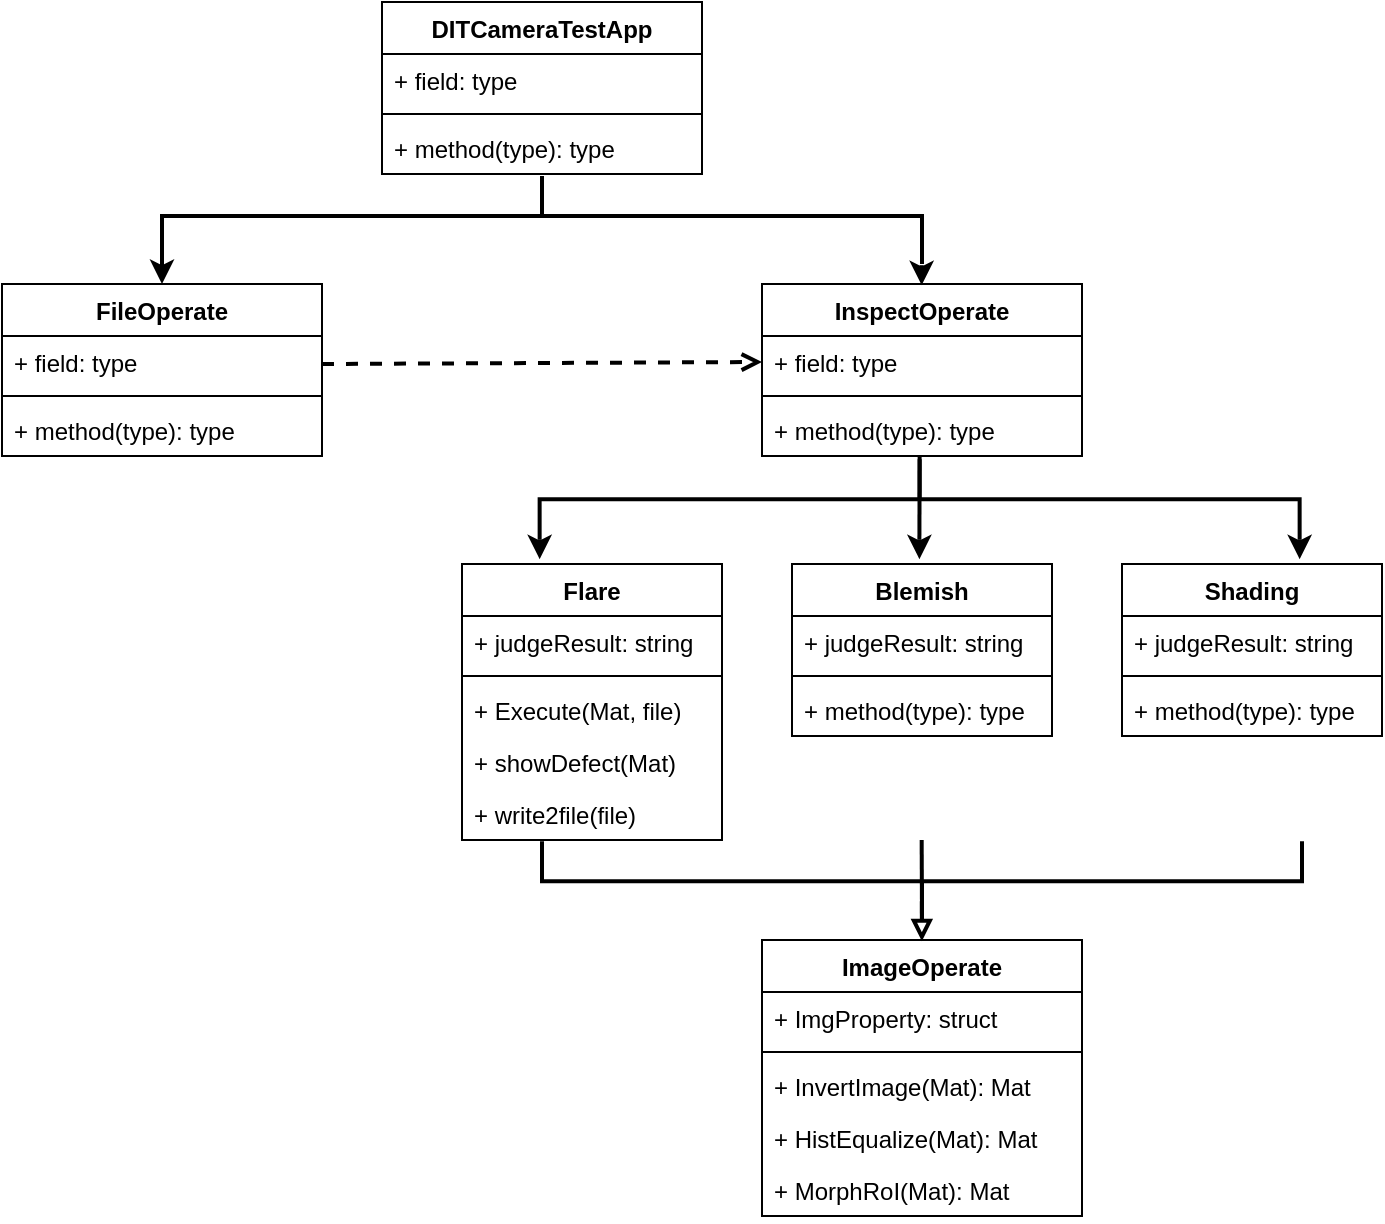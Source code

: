 <mxfile version="19.0.2" type="github">
  <diagram id="vqAaPXSRMTFe7XTVg5F0" name="第1頁">
    <mxGraphModel dx="1185" dy="588" grid="1" gridSize="10" guides="1" tooltips="1" connect="1" arrows="1" fold="1" page="1" pageScale="1" pageWidth="827" pageHeight="1169" math="0" shadow="0">
      <root>
        <mxCell id="0" />
        <mxCell id="1" parent="0" />
        <mxCell id="duV51yl1zNzty06JCO2b-62" value="" style="strokeWidth=2;html=1;shape=mxgraph.flowchart.annotation_2;align=left;labelPosition=right;pointerEvents=1;direction=north;fillColor=none;" parent="1" vertex="1">
          <mxGeometry x="370" y="579.6" width="380" height="40" as="geometry" />
        </mxCell>
        <mxCell id="duV51yl1zNzty06JCO2b-6" value="DITCameraTestApp" style="swimlane;fontStyle=1;align=center;verticalAlign=top;childLayout=stackLayout;horizontal=1;startSize=26;horizontalStack=0;resizeParent=1;resizeParentMax=0;resizeLast=0;collapsible=1;marginBottom=0;" parent="1" vertex="1">
          <mxGeometry x="290" y="160" width="160" height="86" as="geometry" />
        </mxCell>
        <mxCell id="duV51yl1zNzty06JCO2b-7" value="+ field: type" style="text;strokeColor=none;fillColor=none;align=left;verticalAlign=top;spacingLeft=4;spacingRight=4;overflow=hidden;rotatable=0;points=[[0,0.5],[1,0.5]];portConstraint=eastwest;" parent="duV51yl1zNzty06JCO2b-6" vertex="1">
          <mxGeometry y="26" width="160" height="26" as="geometry" />
        </mxCell>
        <mxCell id="duV51yl1zNzty06JCO2b-8" value="" style="line;strokeWidth=1;fillColor=none;align=left;verticalAlign=middle;spacingTop=-1;spacingLeft=3;spacingRight=3;rotatable=0;labelPosition=right;points=[];portConstraint=eastwest;" parent="duV51yl1zNzty06JCO2b-6" vertex="1">
          <mxGeometry y="52" width="160" height="8" as="geometry" />
        </mxCell>
        <mxCell id="duV51yl1zNzty06JCO2b-9" value="+ method(type): type" style="text;strokeColor=none;fillColor=none;align=left;verticalAlign=top;spacingLeft=4;spacingRight=4;overflow=hidden;rotatable=0;points=[[0,0.5],[1,0.5]];portConstraint=eastwest;" parent="duV51yl1zNzty06JCO2b-6" vertex="1">
          <mxGeometry y="60" width="160" height="26" as="geometry" />
        </mxCell>
        <mxCell id="duV51yl1zNzty06JCO2b-11" value="FileOperate" style="swimlane;fontStyle=1;align=center;verticalAlign=top;childLayout=stackLayout;horizontal=1;startSize=26;horizontalStack=0;resizeParent=1;resizeParentMax=0;resizeLast=0;collapsible=1;marginBottom=0;" parent="1" vertex="1">
          <mxGeometry x="100" y="301" width="160" height="86" as="geometry" />
        </mxCell>
        <mxCell id="duV51yl1zNzty06JCO2b-12" value="+ field: type" style="text;strokeColor=none;fillColor=none;align=left;verticalAlign=top;spacingLeft=4;spacingRight=4;overflow=hidden;rotatable=0;points=[[0,0.5],[1,0.5]];portConstraint=eastwest;" parent="duV51yl1zNzty06JCO2b-11" vertex="1">
          <mxGeometry y="26" width="160" height="26" as="geometry" />
        </mxCell>
        <mxCell id="duV51yl1zNzty06JCO2b-13" value="" style="line;strokeWidth=1;fillColor=none;align=left;verticalAlign=middle;spacingTop=-1;spacingLeft=3;spacingRight=3;rotatable=0;labelPosition=right;points=[];portConstraint=eastwest;" parent="duV51yl1zNzty06JCO2b-11" vertex="1">
          <mxGeometry y="52" width="160" height="8" as="geometry" />
        </mxCell>
        <mxCell id="duV51yl1zNzty06JCO2b-14" value="+ method(type): type" style="text;strokeColor=none;fillColor=none;align=left;verticalAlign=top;spacingLeft=4;spacingRight=4;overflow=hidden;rotatable=0;points=[[0,0.5],[1,0.5]];portConstraint=eastwest;" parent="duV51yl1zNzty06JCO2b-11" vertex="1">
          <mxGeometry y="60" width="160" height="26" as="geometry" />
        </mxCell>
        <mxCell id="duV51yl1zNzty06JCO2b-24" value="Flare" style="swimlane;fontStyle=1;align=center;verticalAlign=top;childLayout=stackLayout;horizontal=1;startSize=26;horizontalStack=0;resizeParent=1;resizeParentMax=0;resizeLast=0;collapsible=1;marginBottom=0;" parent="1" vertex="1">
          <mxGeometry x="330" y="441" width="130" height="138" as="geometry" />
        </mxCell>
        <mxCell id="duV51yl1zNzty06JCO2b-25" value="+ judgeResult: string" style="text;strokeColor=none;fillColor=none;align=left;verticalAlign=top;spacingLeft=4;spacingRight=4;overflow=hidden;rotatable=0;points=[[0,0.5],[1,0.5]];portConstraint=eastwest;" parent="duV51yl1zNzty06JCO2b-24" vertex="1">
          <mxGeometry y="26" width="130" height="26" as="geometry" />
        </mxCell>
        <mxCell id="duV51yl1zNzty06JCO2b-26" value="" style="line;strokeWidth=1;fillColor=none;align=left;verticalAlign=middle;spacingTop=-1;spacingLeft=3;spacingRight=3;rotatable=0;labelPosition=right;points=[];portConstraint=eastwest;" parent="duV51yl1zNzty06JCO2b-24" vertex="1">
          <mxGeometry y="52" width="130" height="8" as="geometry" />
        </mxCell>
        <mxCell id="duV51yl1zNzty06JCO2b-27" value="+ Execute(Mat, file)" style="text;strokeColor=none;fillColor=none;align=left;verticalAlign=top;spacingLeft=4;spacingRight=4;overflow=hidden;rotatable=0;points=[[0,0.5],[1,0.5]];portConstraint=eastwest;" parent="duV51yl1zNzty06JCO2b-24" vertex="1">
          <mxGeometry y="60" width="130" height="26" as="geometry" />
        </mxCell>
        <mxCell id="7NtVMurno9GITJwTKm-7-10" value="+ showDefect(Mat)" style="text;strokeColor=none;fillColor=none;align=left;verticalAlign=top;spacingLeft=4;spacingRight=4;overflow=hidden;rotatable=0;points=[[0,0.5],[1,0.5]];portConstraint=eastwest;" vertex="1" parent="duV51yl1zNzty06JCO2b-24">
          <mxGeometry y="86" width="130" height="26" as="geometry" />
        </mxCell>
        <mxCell id="7NtVMurno9GITJwTKm-7-16" value="+ write2file(file)" style="text;strokeColor=none;fillColor=none;align=left;verticalAlign=top;spacingLeft=4;spacingRight=4;overflow=hidden;rotatable=0;points=[[0,0.5],[1,0.5]];portConstraint=eastwest;" vertex="1" parent="duV51yl1zNzty06JCO2b-24">
          <mxGeometry y="112" width="130" height="26" as="geometry" />
        </mxCell>
        <mxCell id="duV51yl1zNzty06JCO2b-32" value="Blemish" style="swimlane;fontStyle=1;align=center;verticalAlign=top;childLayout=stackLayout;horizontal=1;startSize=26;horizontalStack=0;resizeParent=1;resizeParentMax=0;resizeLast=0;collapsible=1;marginBottom=0;" parent="1" vertex="1">
          <mxGeometry x="495" y="441" width="130" height="86" as="geometry" />
        </mxCell>
        <mxCell id="duV51yl1zNzty06JCO2b-33" value="+ judgeResult: string" style="text;strokeColor=none;fillColor=none;align=left;verticalAlign=top;spacingLeft=4;spacingRight=4;overflow=hidden;rotatable=0;points=[[0,0.5],[1,0.5]];portConstraint=eastwest;" parent="duV51yl1zNzty06JCO2b-32" vertex="1">
          <mxGeometry y="26" width="130" height="26" as="geometry" />
        </mxCell>
        <mxCell id="duV51yl1zNzty06JCO2b-34" value="" style="line;strokeWidth=1;fillColor=none;align=left;verticalAlign=middle;spacingTop=-1;spacingLeft=3;spacingRight=3;rotatable=0;labelPosition=right;points=[];portConstraint=eastwest;" parent="duV51yl1zNzty06JCO2b-32" vertex="1">
          <mxGeometry y="52" width="130" height="8" as="geometry" />
        </mxCell>
        <mxCell id="duV51yl1zNzty06JCO2b-35" value="+ method(type): type" style="text;strokeColor=none;fillColor=none;align=left;verticalAlign=top;spacingLeft=4;spacingRight=4;overflow=hidden;rotatable=0;points=[[0,0.5],[1,0.5]];portConstraint=eastwest;" parent="duV51yl1zNzty06JCO2b-32" vertex="1">
          <mxGeometry y="60" width="130" height="26" as="geometry" />
        </mxCell>
        <mxCell id="duV51yl1zNzty06JCO2b-36" value="Shading" style="swimlane;fontStyle=1;align=center;verticalAlign=top;childLayout=stackLayout;horizontal=1;startSize=26;horizontalStack=0;resizeParent=1;resizeParentMax=0;resizeLast=0;collapsible=1;marginBottom=0;" parent="1" vertex="1">
          <mxGeometry x="660" y="441" width="130" height="86" as="geometry" />
        </mxCell>
        <mxCell id="duV51yl1zNzty06JCO2b-37" value="+ judgeResult: string" style="text;strokeColor=none;fillColor=none;align=left;verticalAlign=top;spacingLeft=4;spacingRight=4;overflow=hidden;rotatable=0;points=[[0,0.5],[1,0.5]];portConstraint=eastwest;" parent="duV51yl1zNzty06JCO2b-36" vertex="1">
          <mxGeometry y="26" width="130" height="26" as="geometry" />
        </mxCell>
        <mxCell id="duV51yl1zNzty06JCO2b-38" value="" style="line;strokeWidth=1;fillColor=none;align=left;verticalAlign=middle;spacingTop=-1;spacingLeft=3;spacingRight=3;rotatable=0;labelPosition=right;points=[];portConstraint=eastwest;" parent="duV51yl1zNzty06JCO2b-36" vertex="1">
          <mxGeometry y="52" width="130" height="8" as="geometry" />
        </mxCell>
        <mxCell id="duV51yl1zNzty06JCO2b-39" value="+ method(type): type" style="text;strokeColor=none;fillColor=none;align=left;verticalAlign=top;spacingLeft=4;spacingRight=4;overflow=hidden;rotatable=0;points=[[0,0.5],[1,0.5]];portConstraint=eastwest;" parent="duV51yl1zNzty06JCO2b-36" vertex="1">
          <mxGeometry y="60" width="130" height="26" as="geometry" />
        </mxCell>
        <mxCell id="duV51yl1zNzty06JCO2b-57" value="" style="strokeWidth=2;html=1;shape=mxgraph.flowchart.annotation_2;align=left;labelPosition=right;pointerEvents=1;direction=south;" parent="1" vertex="1">
          <mxGeometry x="368.82" y="388.6" width="380" height="40" as="geometry" />
        </mxCell>
        <mxCell id="duV51yl1zNzty06JCO2b-59" value="" style="endArrow=none;html=1;rounded=0;strokeWidth=2;entryX=0.168;entryY=0.5;entryDx=0;entryDy=0;entryPerimeter=0;" parent="1" edge="1">
          <mxGeometry width="50" height="50" relative="1" as="geometry">
            <mxPoint x="558.7" y="428.6" as="sourcePoint" />
            <mxPoint x="558.82" y="387.0" as="targetPoint" />
          </mxGeometry>
        </mxCell>
        <mxCell id="duV51yl1zNzty06JCO2b-60" value="" style="strokeWidth=2;html=1;shape=mxgraph.flowchart.annotation_2;align=left;labelPosition=right;pointerEvents=1;direction=south;" parent="1" vertex="1">
          <mxGeometry x="180" y="247" width="380" height="40" as="geometry" />
        </mxCell>
        <mxCell id="duV51yl1zNzty06JCO2b-64" value="" style="endArrow=none;html=1;rounded=0;strokeWidth=2;entryX=0.168;entryY=0.5;entryDx=0;entryDy=0;entryPerimeter=0;" parent="1" edge="1">
          <mxGeometry width="50" height="50" relative="1" as="geometry">
            <mxPoint x="560" y="619.6" as="sourcePoint" />
            <mxPoint x="559.83" y="579.0" as="targetPoint" />
          </mxGeometry>
        </mxCell>
        <mxCell id="duV51yl1zNzty06JCO2b-75" value="" style="endArrow=block;html=1;rounded=0;strokeColor=#000000;strokeWidth=2;endFill=0;" parent="1" edge="1">
          <mxGeometry width="50" height="50" relative="1" as="geometry">
            <mxPoint x="559.92" y="609.6" as="sourcePoint" />
            <mxPoint x="559.92" y="629.6" as="targetPoint" />
          </mxGeometry>
        </mxCell>
        <mxCell id="duV51yl1zNzty06JCO2b-76" value="ImageOperate" style="swimlane;fontStyle=1;align=center;verticalAlign=top;childLayout=stackLayout;horizontal=1;startSize=26;horizontalStack=0;resizeParent=1;resizeParentMax=0;resizeLast=0;collapsible=1;marginBottom=0;fillColor=none;" parent="1" vertex="1">
          <mxGeometry x="480" y="629" width="160" height="138" as="geometry">
            <mxRectangle x="510" y="450" width="100" height="26" as="alternateBounds" />
          </mxGeometry>
        </mxCell>
        <mxCell id="duV51yl1zNzty06JCO2b-77" value="+ ImgProperty: struct" style="text;strokeColor=none;fillColor=none;align=left;verticalAlign=top;spacingLeft=4;spacingRight=4;overflow=hidden;rotatable=0;points=[[0,0.5],[1,0.5]];portConstraint=eastwest;" parent="duV51yl1zNzty06JCO2b-76" vertex="1">
          <mxGeometry y="26" width="160" height="26" as="geometry" />
        </mxCell>
        <mxCell id="duV51yl1zNzty06JCO2b-78" value="" style="line;strokeWidth=1;fillColor=none;align=left;verticalAlign=middle;spacingTop=-1;spacingLeft=3;spacingRight=3;rotatable=0;labelPosition=right;points=[];portConstraint=eastwest;" parent="duV51yl1zNzty06JCO2b-76" vertex="1">
          <mxGeometry y="52" width="160" height="8" as="geometry" />
        </mxCell>
        <mxCell id="duV51yl1zNzty06JCO2b-79" value="+ InvertImage(Mat): Mat" style="text;strokeColor=none;fillColor=none;align=left;verticalAlign=top;spacingLeft=4;spacingRight=4;overflow=hidden;rotatable=0;points=[[0,0.5],[1,0.5]];portConstraint=eastwest;" parent="duV51yl1zNzty06JCO2b-76" vertex="1">
          <mxGeometry y="60" width="160" height="26" as="geometry" />
        </mxCell>
        <mxCell id="7NtVMurno9GITJwTKm-7-6" value="+ HistEqualize(Mat): Mat" style="text;strokeColor=none;fillColor=none;align=left;verticalAlign=top;spacingLeft=4;spacingRight=4;overflow=hidden;rotatable=0;points=[[0,0.5],[1,0.5]];portConstraint=eastwest;" vertex="1" parent="duV51yl1zNzty06JCO2b-76">
          <mxGeometry y="86" width="160" height="26" as="geometry" />
        </mxCell>
        <mxCell id="7NtVMurno9GITJwTKm-7-7" value="+ MorphRoI(Mat): Mat" style="text;strokeColor=none;fillColor=none;align=left;verticalAlign=top;spacingLeft=4;spacingRight=4;overflow=hidden;rotatable=0;points=[[0,0.5],[1,0.5]];portConstraint=eastwest;" vertex="1" parent="duV51yl1zNzty06JCO2b-76">
          <mxGeometry y="112" width="160" height="26" as="geometry" />
        </mxCell>
        <mxCell id="duV51yl1zNzty06JCO2b-87" value="" style="endArrow=classic;html=1;rounded=0;strokeColor=#000000;strokeWidth=2;startArrow=none;" parent="1" source="duV51yl1zNzty06JCO2b-20" edge="1">
          <mxGeometry width="50" height="50" relative="1" as="geometry">
            <mxPoint x="560" y="271" as="sourcePoint" />
            <mxPoint x="560" y="301" as="targetPoint" />
          </mxGeometry>
        </mxCell>
        <mxCell id="duV51yl1zNzty06JCO2b-85" value="" style="endArrow=classic;html=1;rounded=0;strokeColor=#000000;strokeWidth=2;" parent="1" edge="1">
          <mxGeometry width="50" height="50" relative="1" as="geometry">
            <mxPoint x="180.0" y="271" as="sourcePoint" />
            <mxPoint x="180.0" y="301" as="targetPoint" />
          </mxGeometry>
        </mxCell>
        <mxCell id="duV51yl1zNzty06JCO2b-20" value="InspectOperate" style="swimlane;fontStyle=1;align=center;verticalAlign=top;childLayout=stackLayout;horizontal=1;startSize=26;horizontalStack=0;resizeParent=1;resizeParentMax=0;resizeLast=0;collapsible=1;marginBottom=0;" parent="1" vertex="1">
          <mxGeometry x="480" y="301" width="160" height="86" as="geometry" />
        </mxCell>
        <mxCell id="duV51yl1zNzty06JCO2b-21" value="+ field: type" style="text;strokeColor=none;fillColor=none;align=left;verticalAlign=top;spacingLeft=4;spacingRight=4;overflow=hidden;rotatable=0;points=[[0,0.5],[1,0.5]];portConstraint=eastwest;" parent="duV51yl1zNzty06JCO2b-20" vertex="1">
          <mxGeometry y="26" width="160" height="26" as="geometry" />
        </mxCell>
        <mxCell id="duV51yl1zNzty06JCO2b-22" value="" style="line;strokeWidth=1;fillColor=none;align=left;verticalAlign=middle;spacingTop=-1;spacingLeft=3;spacingRight=3;rotatable=0;labelPosition=right;points=[];portConstraint=eastwest;" parent="duV51yl1zNzty06JCO2b-20" vertex="1">
          <mxGeometry y="52" width="160" height="8" as="geometry" />
        </mxCell>
        <mxCell id="duV51yl1zNzty06JCO2b-23" value="+ method(type): type" style="text;strokeColor=none;fillColor=none;align=left;verticalAlign=top;spacingLeft=4;spacingRight=4;overflow=hidden;rotatable=0;points=[[0,0.5],[1,0.5]];portConstraint=eastwest;" parent="duV51yl1zNzty06JCO2b-20" vertex="1">
          <mxGeometry y="60" width="160" height="26" as="geometry" />
        </mxCell>
        <mxCell id="duV51yl1zNzty06JCO2b-88" value="" style="endArrow=none;html=1;rounded=0;strokeColor=#000000;strokeWidth=2;" parent="1" edge="1">
          <mxGeometry width="50" height="50" relative="1" as="geometry">
            <mxPoint x="560" y="271" as="sourcePoint" />
            <mxPoint x="560" y="291" as="targetPoint" />
          </mxGeometry>
        </mxCell>
        <mxCell id="duV51yl1zNzty06JCO2b-89" value="" style="endArrow=classic;html=1;rounded=0;strokeColor=#000000;strokeWidth=2;" parent="1" edge="1">
          <mxGeometry width="50" height="50" relative="1" as="geometry">
            <mxPoint x="748.82" y="428.6" as="sourcePoint" />
            <mxPoint x="748.82" y="438.6" as="targetPoint" />
          </mxGeometry>
        </mxCell>
        <mxCell id="duV51yl1zNzty06JCO2b-90" value="" style="endArrow=classic;html=1;rounded=0;strokeColor=#000000;strokeWidth=2;" parent="1" edge="1">
          <mxGeometry width="50" height="50" relative="1" as="geometry">
            <mxPoint x="558.7" y="428.6" as="sourcePoint" />
            <mxPoint x="558.7" y="438.6" as="targetPoint" />
          </mxGeometry>
        </mxCell>
        <mxCell id="duV51yl1zNzty06JCO2b-91" value="" style="endArrow=classic;html=1;rounded=0;strokeColor=#000000;strokeWidth=2;" parent="1" edge="1">
          <mxGeometry width="50" height="50" relative="1" as="geometry">
            <mxPoint x="368.82" y="428.6" as="sourcePoint" />
            <mxPoint x="368.82" y="438.6" as="targetPoint" />
          </mxGeometry>
        </mxCell>
        <mxCell id="duV51yl1zNzty06JCO2b-92" value="" style="endArrow=open;html=1;rounded=0;strokeColor=#000000;strokeWidth=2;dashed=1;endFill=0;entryX=0;entryY=0.5;entryDx=0;entryDy=0;" parent="1" target="duV51yl1zNzty06JCO2b-21" edge="1">
          <mxGeometry width="50" height="50" relative="1" as="geometry">
            <mxPoint x="260" y="341" as="sourcePoint" />
            <mxPoint x="480" y="344" as="targetPoint" />
          </mxGeometry>
        </mxCell>
        <mxCell id="duV51yl1zNzty06JCO2b-95" value="" style="endArrow=classic;html=1;rounded=0;strokeColor=#000000;strokeWidth=2;" parent="1" edge="1">
          <mxGeometry width="50" height="50" relative="1" as="geometry">
            <mxPoint x="559.82" y="291.6" as="sourcePoint" />
            <mxPoint x="559.82" y="301.6" as="targetPoint" />
          </mxGeometry>
        </mxCell>
      </root>
    </mxGraphModel>
  </diagram>
</mxfile>
